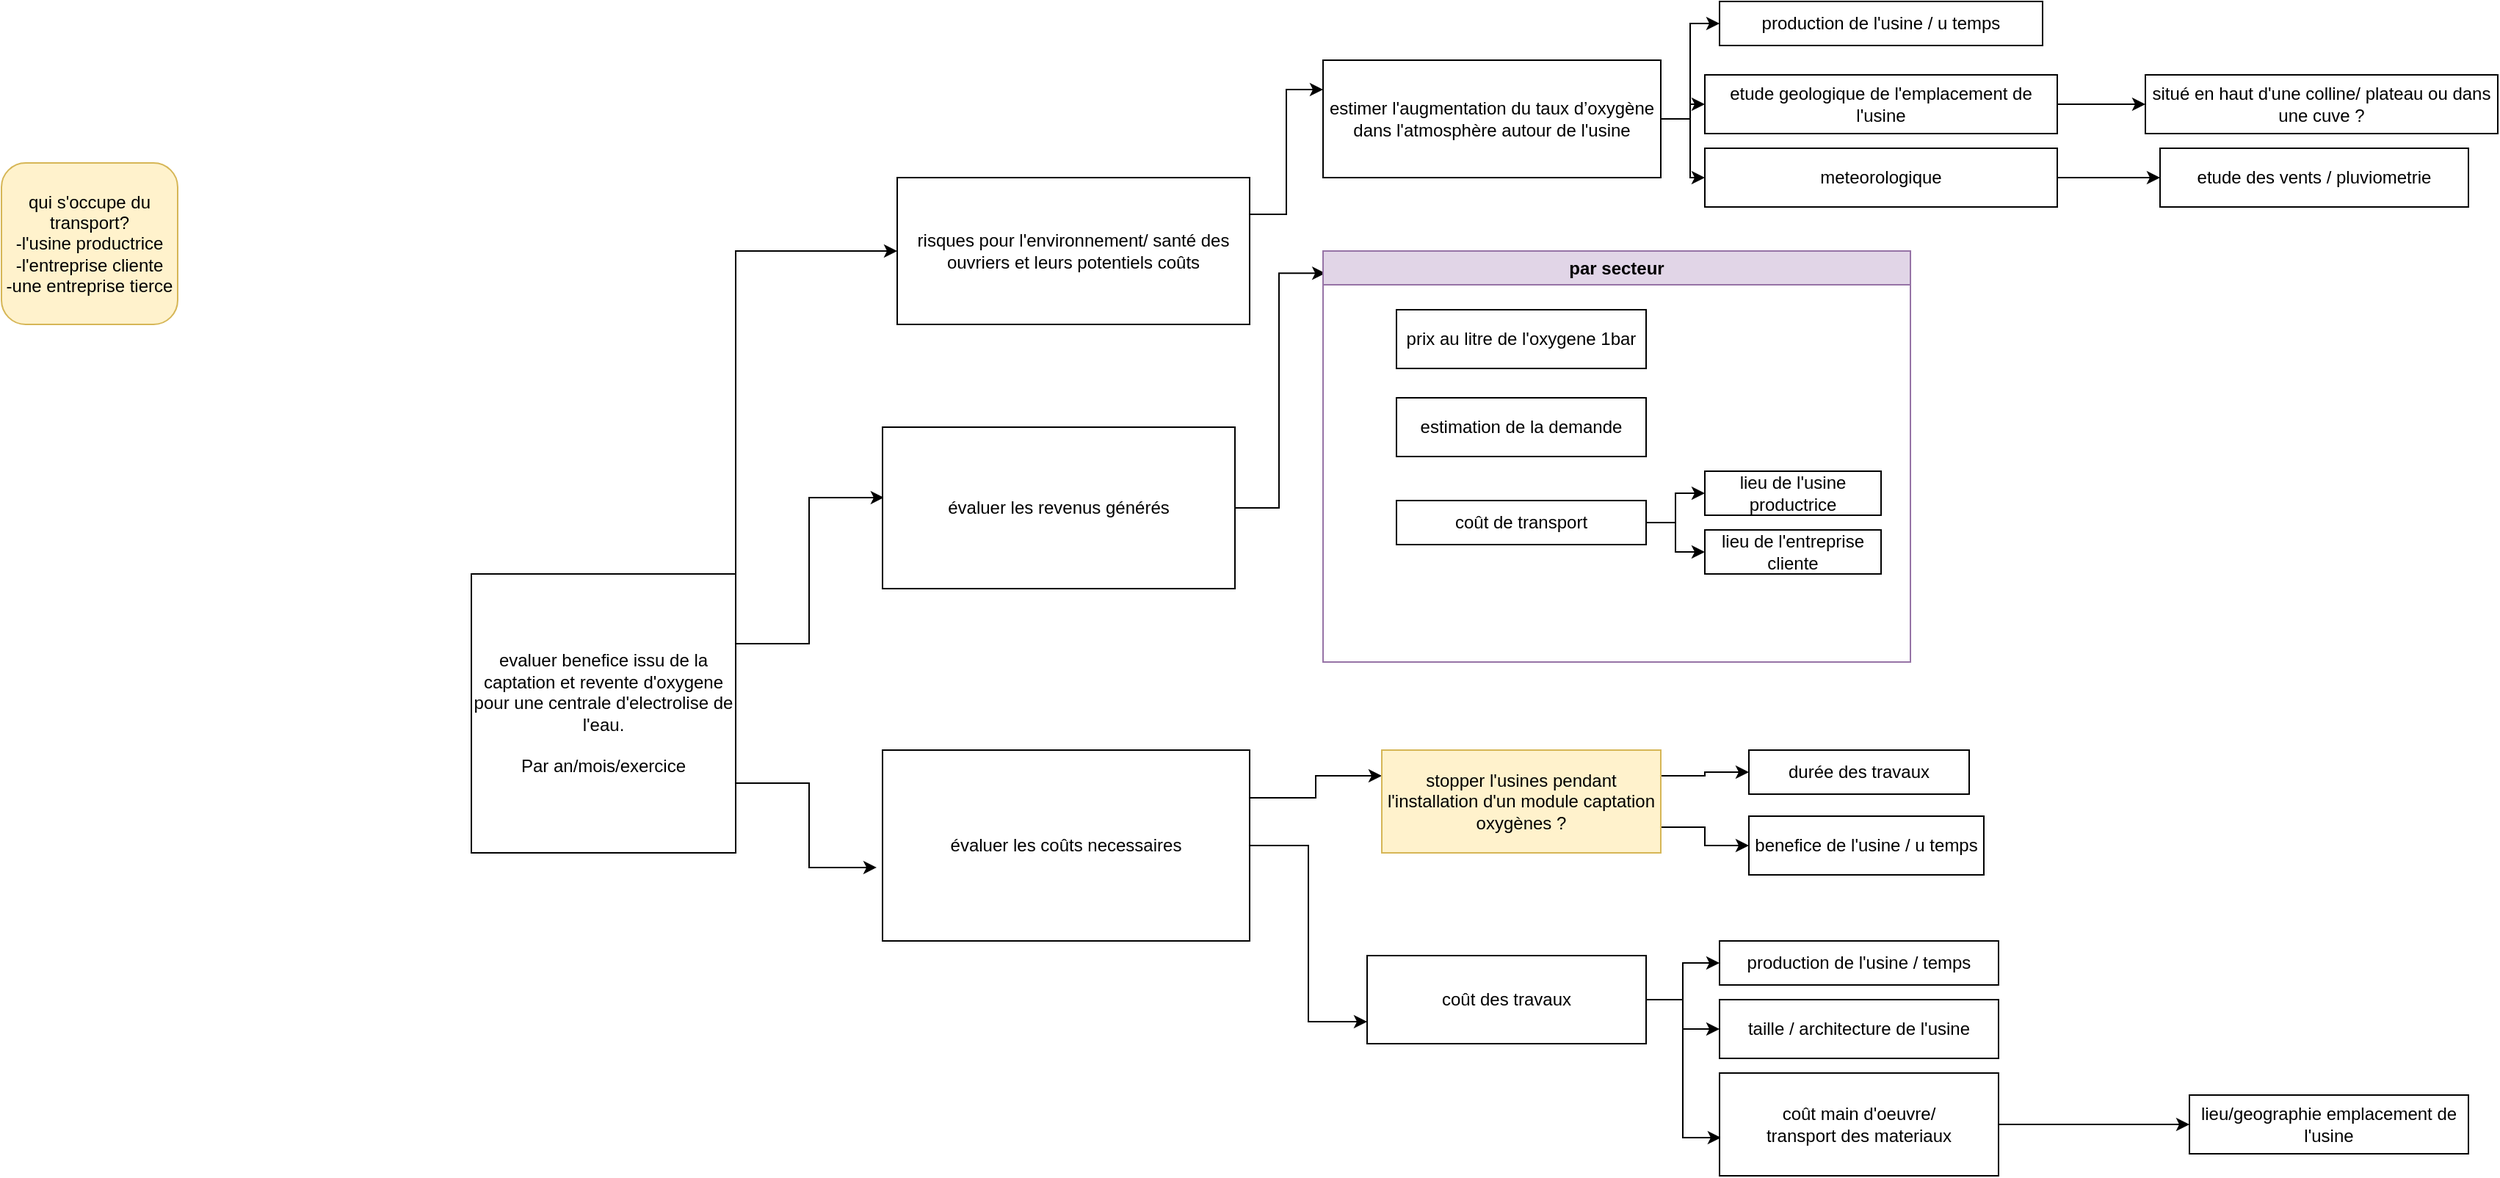 <mxfile title="PPE" version="20.8.18" type="github">
  <diagram id="kgpKYQtTHZ0yAKxKKP6v" name="PPE" title="PPE">
    <mxGraphModel dx="3134" dy="1893" grid="1" gridSize="10" guides="1" tooltips="1" connect="1" arrows="1" fold="1" page="1" pageScale="1" pageWidth="850" pageHeight="1100" math="0" shadow="0">
      <root>
        <mxCell id="0" />
        <mxCell id="1" parent="0" />
        <mxCell id="a-7JB9tWbcIdKE0PISEG-4" style="edgeStyle=orthogonalEdgeStyle;rounded=0;orthogonalLoop=1;jettySize=auto;html=1;exitX=1;exitY=0.25;exitDx=0;exitDy=0;entryX=0.004;entryY=0.436;entryDx=0;entryDy=0;entryPerimeter=0;" parent="1" source="a-7JB9tWbcIdKE0PISEG-1" target="a-7JB9tWbcIdKE0PISEG-2" edge="1">
          <mxGeometry relative="1" as="geometry" />
        </mxCell>
        <mxCell id="a-7JB9tWbcIdKE0PISEG-5" style="edgeStyle=orthogonalEdgeStyle;rounded=0;orthogonalLoop=1;jettySize=auto;html=1;exitX=1;exitY=0.75;exitDx=0;exitDy=0;entryX=-0.016;entryY=0.615;entryDx=0;entryDy=0;entryPerimeter=0;" parent="1" source="a-7JB9tWbcIdKE0PISEG-1" target="a-7JB9tWbcIdKE0PISEG-3" edge="1">
          <mxGeometry relative="1" as="geometry" />
        </mxCell>
        <mxCell id="a-7JB9tWbcIdKE0PISEG-8" style="edgeStyle=orthogonalEdgeStyle;rounded=0;orthogonalLoop=1;jettySize=auto;html=1;exitX=1;exitY=0;exitDx=0;exitDy=0;entryX=0;entryY=0.5;entryDx=0;entryDy=0;" parent="1" source="a-7JB9tWbcIdKE0PISEG-1" target="a-7JB9tWbcIdKE0PISEG-7" edge="1">
          <mxGeometry relative="1" as="geometry" />
        </mxCell>
        <mxCell id="a-7JB9tWbcIdKE0PISEG-1" value="&lt;div&gt;evaluer benefice issu de la captation et revente d&#39;oxygene pour une centrale d&#39;electrolise de l&#39;eau.&lt;/div&gt;&lt;div&gt;&lt;br&gt;&lt;/div&gt;&lt;div&gt;Par an/mois/exercice&lt;br&gt;&lt;/div&gt;" style="rounded=0;whiteSpace=wrap;html=1;" parent="1" vertex="1">
          <mxGeometry x="-810" y="210" width="180" height="190" as="geometry" />
        </mxCell>
        <mxCell id="a-7JB9tWbcIdKE0PISEG-21" style="edgeStyle=orthogonalEdgeStyle;rounded=0;orthogonalLoop=1;jettySize=auto;html=1;exitX=1;exitY=0.5;exitDx=0;exitDy=0;entryX=0.004;entryY=0.054;entryDx=0;entryDy=0;entryPerimeter=0;" parent="1" source="a-7JB9tWbcIdKE0PISEG-2" target="a-7JB9tWbcIdKE0PISEG-12" edge="1">
          <mxGeometry relative="1" as="geometry" />
        </mxCell>
        <mxCell id="a-7JB9tWbcIdKE0PISEG-2" value="évaluer les revenus générés" style="rounded=0;whiteSpace=wrap;html=1;" parent="1" vertex="1">
          <mxGeometry x="-530" y="110" width="240" height="110" as="geometry" />
        </mxCell>
        <mxCell id="a-7JB9tWbcIdKE0PISEG-18" style="edgeStyle=orthogonalEdgeStyle;rounded=0;orthogonalLoop=1;jettySize=auto;html=1;exitX=1;exitY=0.25;exitDx=0;exitDy=0;entryX=0;entryY=0.25;entryDx=0;entryDy=0;" parent="1" source="a-7JB9tWbcIdKE0PISEG-3" target="a-7JB9tWbcIdKE0PISEG-6" edge="1">
          <mxGeometry relative="1" as="geometry" />
        </mxCell>
        <mxCell id="VD8mtoYoSRtx0puPlRCx-1" style="edgeStyle=orthogonalEdgeStyle;rounded=0;orthogonalLoop=1;jettySize=auto;html=1;entryX=0;entryY=0.75;entryDx=0;entryDy=0;" edge="1" parent="1" source="a-7JB9tWbcIdKE0PISEG-3" target="a-7JB9tWbcIdKE0PISEG-15">
          <mxGeometry relative="1" as="geometry" />
        </mxCell>
        <mxCell id="a-7JB9tWbcIdKE0PISEG-3" value="évaluer les coûts necessaires" style="rounded=0;whiteSpace=wrap;html=1;" parent="1" vertex="1">
          <mxGeometry x="-530" y="330" width="250" height="130" as="geometry" />
        </mxCell>
        <mxCell id="a-7JB9tWbcIdKE0PISEG-19" style="edgeStyle=orthogonalEdgeStyle;rounded=0;orthogonalLoop=1;jettySize=auto;html=1;exitX=1;exitY=0.25;exitDx=0;exitDy=0;entryX=0;entryY=0.5;entryDx=0;entryDy=0;" parent="1" source="a-7JB9tWbcIdKE0PISEG-6" target="a-7JB9tWbcIdKE0PISEG-16" edge="1">
          <mxGeometry relative="1" as="geometry" />
        </mxCell>
        <mxCell id="a-7JB9tWbcIdKE0PISEG-20" style="edgeStyle=orthogonalEdgeStyle;rounded=0;orthogonalLoop=1;jettySize=auto;html=1;exitX=1;exitY=0.75;exitDx=0;exitDy=0;entryX=0;entryY=0.5;entryDx=0;entryDy=0;" parent="1" source="a-7JB9tWbcIdKE0PISEG-6" target="a-7JB9tWbcIdKE0PISEG-17" edge="1">
          <mxGeometry relative="1" as="geometry" />
        </mxCell>
        <mxCell id="a-7JB9tWbcIdKE0PISEG-6" value="stopper l&#39;usines pendant l&#39;installation d&#39;un module captation oxygènes ?" style="rounded=0;whiteSpace=wrap;html=1;fillColor=#fff2cc;strokeColor=#d6b656;" parent="1" vertex="1">
          <mxGeometry x="-190" y="330" width="190" height="70" as="geometry" />
        </mxCell>
        <mxCell id="a-7JB9tWbcIdKE0PISEG-10" style="edgeStyle=orthogonalEdgeStyle;rounded=0;orthogonalLoop=1;jettySize=auto;html=1;exitX=1;exitY=0.25;exitDx=0;exitDy=0;entryX=0;entryY=0.25;entryDx=0;entryDy=0;" parent="1" source="a-7JB9tWbcIdKE0PISEG-7" target="a-7JB9tWbcIdKE0PISEG-9" edge="1">
          <mxGeometry relative="1" as="geometry" />
        </mxCell>
        <mxCell id="a-7JB9tWbcIdKE0PISEG-7" value="risques pour l&#39;environnement/ santé des ouvriers et leurs potentiels coûts" style="rounded=0;whiteSpace=wrap;html=1;" parent="1" vertex="1">
          <mxGeometry x="-520" y="-60" width="240" height="100" as="geometry" />
        </mxCell>
        <mxCell id="a-7JB9tWbcIdKE0PISEG-36" style="edgeStyle=orthogonalEdgeStyle;rounded=0;orthogonalLoop=1;jettySize=auto;html=1;entryX=0;entryY=0.5;entryDx=0;entryDy=0;" parent="1" source="a-7JB9tWbcIdKE0PISEG-9" target="a-7JB9tWbcIdKE0PISEG-33" edge="1">
          <mxGeometry relative="1" as="geometry" />
        </mxCell>
        <mxCell id="a-7JB9tWbcIdKE0PISEG-37" style="edgeStyle=orthogonalEdgeStyle;rounded=0;orthogonalLoop=1;jettySize=auto;html=1;entryX=0;entryY=0.5;entryDx=0;entryDy=0;" parent="1" source="a-7JB9tWbcIdKE0PISEG-9" target="a-7JB9tWbcIdKE0PISEG-31" edge="1">
          <mxGeometry relative="1" as="geometry" />
        </mxCell>
        <mxCell id="a-7JB9tWbcIdKE0PISEG-38" style="edgeStyle=orthogonalEdgeStyle;rounded=0;orthogonalLoop=1;jettySize=auto;html=1;entryX=0;entryY=0.5;entryDx=0;entryDy=0;" parent="1" source="a-7JB9tWbcIdKE0PISEG-9" target="a-7JB9tWbcIdKE0PISEG-30" edge="1">
          <mxGeometry relative="1" as="geometry" />
        </mxCell>
        <mxCell id="a-7JB9tWbcIdKE0PISEG-9" value="estimer l&#39;augmentation du taux d’oxygène dans l&#39;atmosphère autour de l&#39;usine" style="rounded=0;whiteSpace=wrap;html=1;" parent="1" vertex="1">
          <mxGeometry x="-230" y="-140" width="230" height="80" as="geometry" />
        </mxCell>
        <mxCell id="a-7JB9tWbcIdKE0PISEG-12" value="par secteur" style="swimlane;whiteSpace=wrap;html=1;fillColor=#e1d5e7;strokeColor=#9673a6;" parent="1" vertex="1">
          <mxGeometry x="-230" y="-10" width="400" height="280" as="geometry" />
        </mxCell>
        <mxCell id="a-7JB9tWbcIdKE0PISEG-11" value="prix au litre de l&#39;oxygene 1bar" style="rounded=0;whiteSpace=wrap;html=1;" parent="a-7JB9tWbcIdKE0PISEG-12" vertex="1">
          <mxGeometry x="50" y="40" width="170" height="40" as="geometry" />
        </mxCell>
        <mxCell id="a-7JB9tWbcIdKE0PISEG-14" value="estimation de la demande" style="rounded=0;whiteSpace=wrap;html=1;" parent="a-7JB9tWbcIdKE0PISEG-12" vertex="1">
          <mxGeometry x="50" y="100" width="170" height="40" as="geometry" />
        </mxCell>
        <mxCell id="a-7JB9tWbcIdKE0PISEG-28" style="edgeStyle=orthogonalEdgeStyle;rounded=0;orthogonalLoop=1;jettySize=auto;html=1;entryX=0;entryY=0.5;entryDx=0;entryDy=0;" parent="a-7JB9tWbcIdKE0PISEG-12" source="a-7JB9tWbcIdKE0PISEG-25" target="a-7JB9tWbcIdKE0PISEG-26" edge="1">
          <mxGeometry relative="1" as="geometry" />
        </mxCell>
        <mxCell id="a-7JB9tWbcIdKE0PISEG-29" style="edgeStyle=orthogonalEdgeStyle;rounded=0;orthogonalLoop=1;jettySize=auto;html=1;" parent="a-7JB9tWbcIdKE0PISEG-12" source="a-7JB9tWbcIdKE0PISEG-25" target="a-7JB9tWbcIdKE0PISEG-27" edge="1">
          <mxGeometry relative="1" as="geometry" />
        </mxCell>
        <mxCell id="a-7JB9tWbcIdKE0PISEG-25" value="&lt;div&gt;coût de transport&lt;br&gt;&lt;/div&gt;" style="rounded=0;whiteSpace=wrap;html=1;" parent="a-7JB9tWbcIdKE0PISEG-12" vertex="1">
          <mxGeometry x="50" y="170" width="170" height="30" as="geometry" />
        </mxCell>
        <mxCell id="a-7JB9tWbcIdKE0PISEG-26" value="lieu de l&#39;usine productrice" style="rounded=0;whiteSpace=wrap;html=1;" parent="a-7JB9tWbcIdKE0PISEG-12" vertex="1">
          <mxGeometry x="260" y="150" width="120" height="30" as="geometry" />
        </mxCell>
        <mxCell id="a-7JB9tWbcIdKE0PISEG-27" value="lieu de l&#39;entreprise cliente" style="rounded=0;whiteSpace=wrap;html=1;" parent="a-7JB9tWbcIdKE0PISEG-12" vertex="1">
          <mxGeometry x="260" y="190" width="120" height="30" as="geometry" />
        </mxCell>
        <mxCell id="VD8mtoYoSRtx0puPlRCx-4" style="edgeStyle=orthogonalEdgeStyle;rounded=0;orthogonalLoop=1;jettySize=auto;html=1;" edge="1" parent="1" source="a-7JB9tWbcIdKE0PISEG-15" target="VD8mtoYoSRtx0puPlRCx-2">
          <mxGeometry relative="1" as="geometry" />
        </mxCell>
        <mxCell id="VD8mtoYoSRtx0puPlRCx-5" style="edgeStyle=orthogonalEdgeStyle;rounded=0;orthogonalLoop=1;jettySize=auto;html=1;entryX=0;entryY=0.5;entryDx=0;entryDy=0;" edge="1" parent="1" source="a-7JB9tWbcIdKE0PISEG-15" target="VD8mtoYoSRtx0puPlRCx-3">
          <mxGeometry relative="1" as="geometry" />
        </mxCell>
        <mxCell id="VD8mtoYoSRtx0puPlRCx-9" style="edgeStyle=orthogonalEdgeStyle;rounded=0;orthogonalLoop=1;jettySize=auto;html=1;entryX=0.005;entryY=0.629;entryDx=0;entryDy=0;entryPerimeter=0;" edge="1" parent="1" source="a-7JB9tWbcIdKE0PISEG-15" target="VD8mtoYoSRtx0puPlRCx-8">
          <mxGeometry relative="1" as="geometry" />
        </mxCell>
        <mxCell id="a-7JB9tWbcIdKE0PISEG-15" value="coût des travaux" style="rounded=0;whiteSpace=wrap;html=1;" parent="1" vertex="1">
          <mxGeometry x="-200" y="470" width="190" height="60" as="geometry" />
        </mxCell>
        <mxCell id="a-7JB9tWbcIdKE0PISEG-16" value="durée des travaux" style="rounded=0;whiteSpace=wrap;html=1;" parent="1" vertex="1">
          <mxGeometry x="60" y="330" width="150" height="30" as="geometry" />
        </mxCell>
        <mxCell id="a-7JB9tWbcIdKE0PISEG-17" value="benefice de l&#39;usine / u temps" style="rounded=0;whiteSpace=wrap;html=1;" parent="1" vertex="1">
          <mxGeometry x="60" y="375" width="160" height="40" as="geometry" />
        </mxCell>
        <mxCell id="a-7JB9tWbcIdKE0PISEG-24" value="&lt;div&gt;qui s&#39;occupe du transport?&lt;/div&gt;&lt;div&gt;-l&#39;usine productrice&lt;/div&gt;&lt;div&gt;-l&#39;entreprise cliente&lt;/div&gt;&lt;div&gt;-une entreprise tierce&lt;br&gt;&lt;/div&gt;" style="rounded=1;whiteSpace=wrap;html=1;fillColor=#fff2cc;strokeColor=#d6b656;" parent="1" vertex="1">
          <mxGeometry x="-1130" y="-70" width="120" height="110" as="geometry" />
        </mxCell>
        <mxCell id="a-7JB9tWbcIdKE0PISEG-30" value="production de l&#39;usine / u temps" style="rounded=0;whiteSpace=wrap;html=1;" parent="1" vertex="1">
          <mxGeometry x="40" y="-180" width="220" height="30" as="geometry" />
        </mxCell>
        <mxCell id="a-7JB9tWbcIdKE0PISEG-43" style="edgeStyle=orthogonalEdgeStyle;rounded=0;orthogonalLoop=1;jettySize=auto;html=1;entryX=0;entryY=0.5;entryDx=0;entryDy=0;" parent="1" source="a-7JB9tWbcIdKE0PISEG-31" target="a-7JB9tWbcIdKE0PISEG-40" edge="1">
          <mxGeometry relative="1" as="geometry" />
        </mxCell>
        <mxCell id="a-7JB9tWbcIdKE0PISEG-31" value="etude geologique de l&#39;emplacement de l&#39;usine" style="rounded=0;whiteSpace=wrap;html=1;" parent="1" vertex="1">
          <mxGeometry x="30" y="-130" width="240" height="40" as="geometry" />
        </mxCell>
        <mxCell id="a-7JB9tWbcIdKE0PISEG-39" style="edgeStyle=orthogonalEdgeStyle;rounded=0;orthogonalLoop=1;jettySize=auto;html=1;entryX=0;entryY=0.5;entryDx=0;entryDy=0;" parent="1" source="a-7JB9tWbcIdKE0PISEG-33" target="a-7JB9tWbcIdKE0PISEG-34" edge="1">
          <mxGeometry relative="1" as="geometry" />
        </mxCell>
        <mxCell id="a-7JB9tWbcIdKE0PISEG-33" value="meteorologique" style="whiteSpace=wrap;html=1;" parent="1" vertex="1">
          <mxGeometry x="30" y="-80" width="240" height="40" as="geometry" />
        </mxCell>
        <mxCell id="a-7JB9tWbcIdKE0PISEG-34" value="etude des vents / pluviometrie" style="rounded=0;whiteSpace=wrap;html=1;" parent="1" vertex="1">
          <mxGeometry x="340" y="-80" width="210" height="40" as="geometry" />
        </mxCell>
        <mxCell id="a-7JB9tWbcIdKE0PISEG-40" value="situé en haut d&#39;une colline/ plateau ou dans une cuve ?" style="rounded=0;whiteSpace=wrap;html=1;" parent="1" vertex="1">
          <mxGeometry x="330" y="-130" width="240" height="40" as="geometry" />
        </mxCell>
        <mxCell id="VD8mtoYoSRtx0puPlRCx-2" value="production de l&#39;usine / temps" style="rounded=0;whiteSpace=wrap;html=1;" vertex="1" parent="1">
          <mxGeometry x="40" y="460" width="190" height="30" as="geometry" />
        </mxCell>
        <mxCell id="VD8mtoYoSRtx0puPlRCx-3" value="taille / architecture de l&#39;usine" style="rounded=0;whiteSpace=wrap;html=1;" vertex="1" parent="1">
          <mxGeometry x="40" y="500" width="190" height="40" as="geometry" />
        </mxCell>
        <mxCell id="VD8mtoYoSRtx0puPlRCx-6" value="lieu/geographie emplacement de l&#39;usine" style="rounded=0;whiteSpace=wrap;html=1;" vertex="1" parent="1">
          <mxGeometry x="360" y="565" width="190" height="40" as="geometry" />
        </mxCell>
        <mxCell id="VD8mtoYoSRtx0puPlRCx-10" style="edgeStyle=orthogonalEdgeStyle;rounded=0;orthogonalLoop=1;jettySize=auto;html=1;entryX=0;entryY=0.5;entryDx=0;entryDy=0;" edge="1" parent="1" source="VD8mtoYoSRtx0puPlRCx-8" target="VD8mtoYoSRtx0puPlRCx-6">
          <mxGeometry relative="1" as="geometry" />
        </mxCell>
        <mxCell id="VD8mtoYoSRtx0puPlRCx-8" value="&lt;div&gt;coût main d&#39;oeuvre/&lt;/div&gt;&lt;div&gt;transport des materiaux&lt;br&gt;&lt;/div&gt;" style="rounded=0;whiteSpace=wrap;html=1;" vertex="1" parent="1">
          <mxGeometry x="40" y="550" width="190" height="70" as="geometry" />
        </mxCell>
      </root>
    </mxGraphModel>
  </diagram>
</mxfile>

